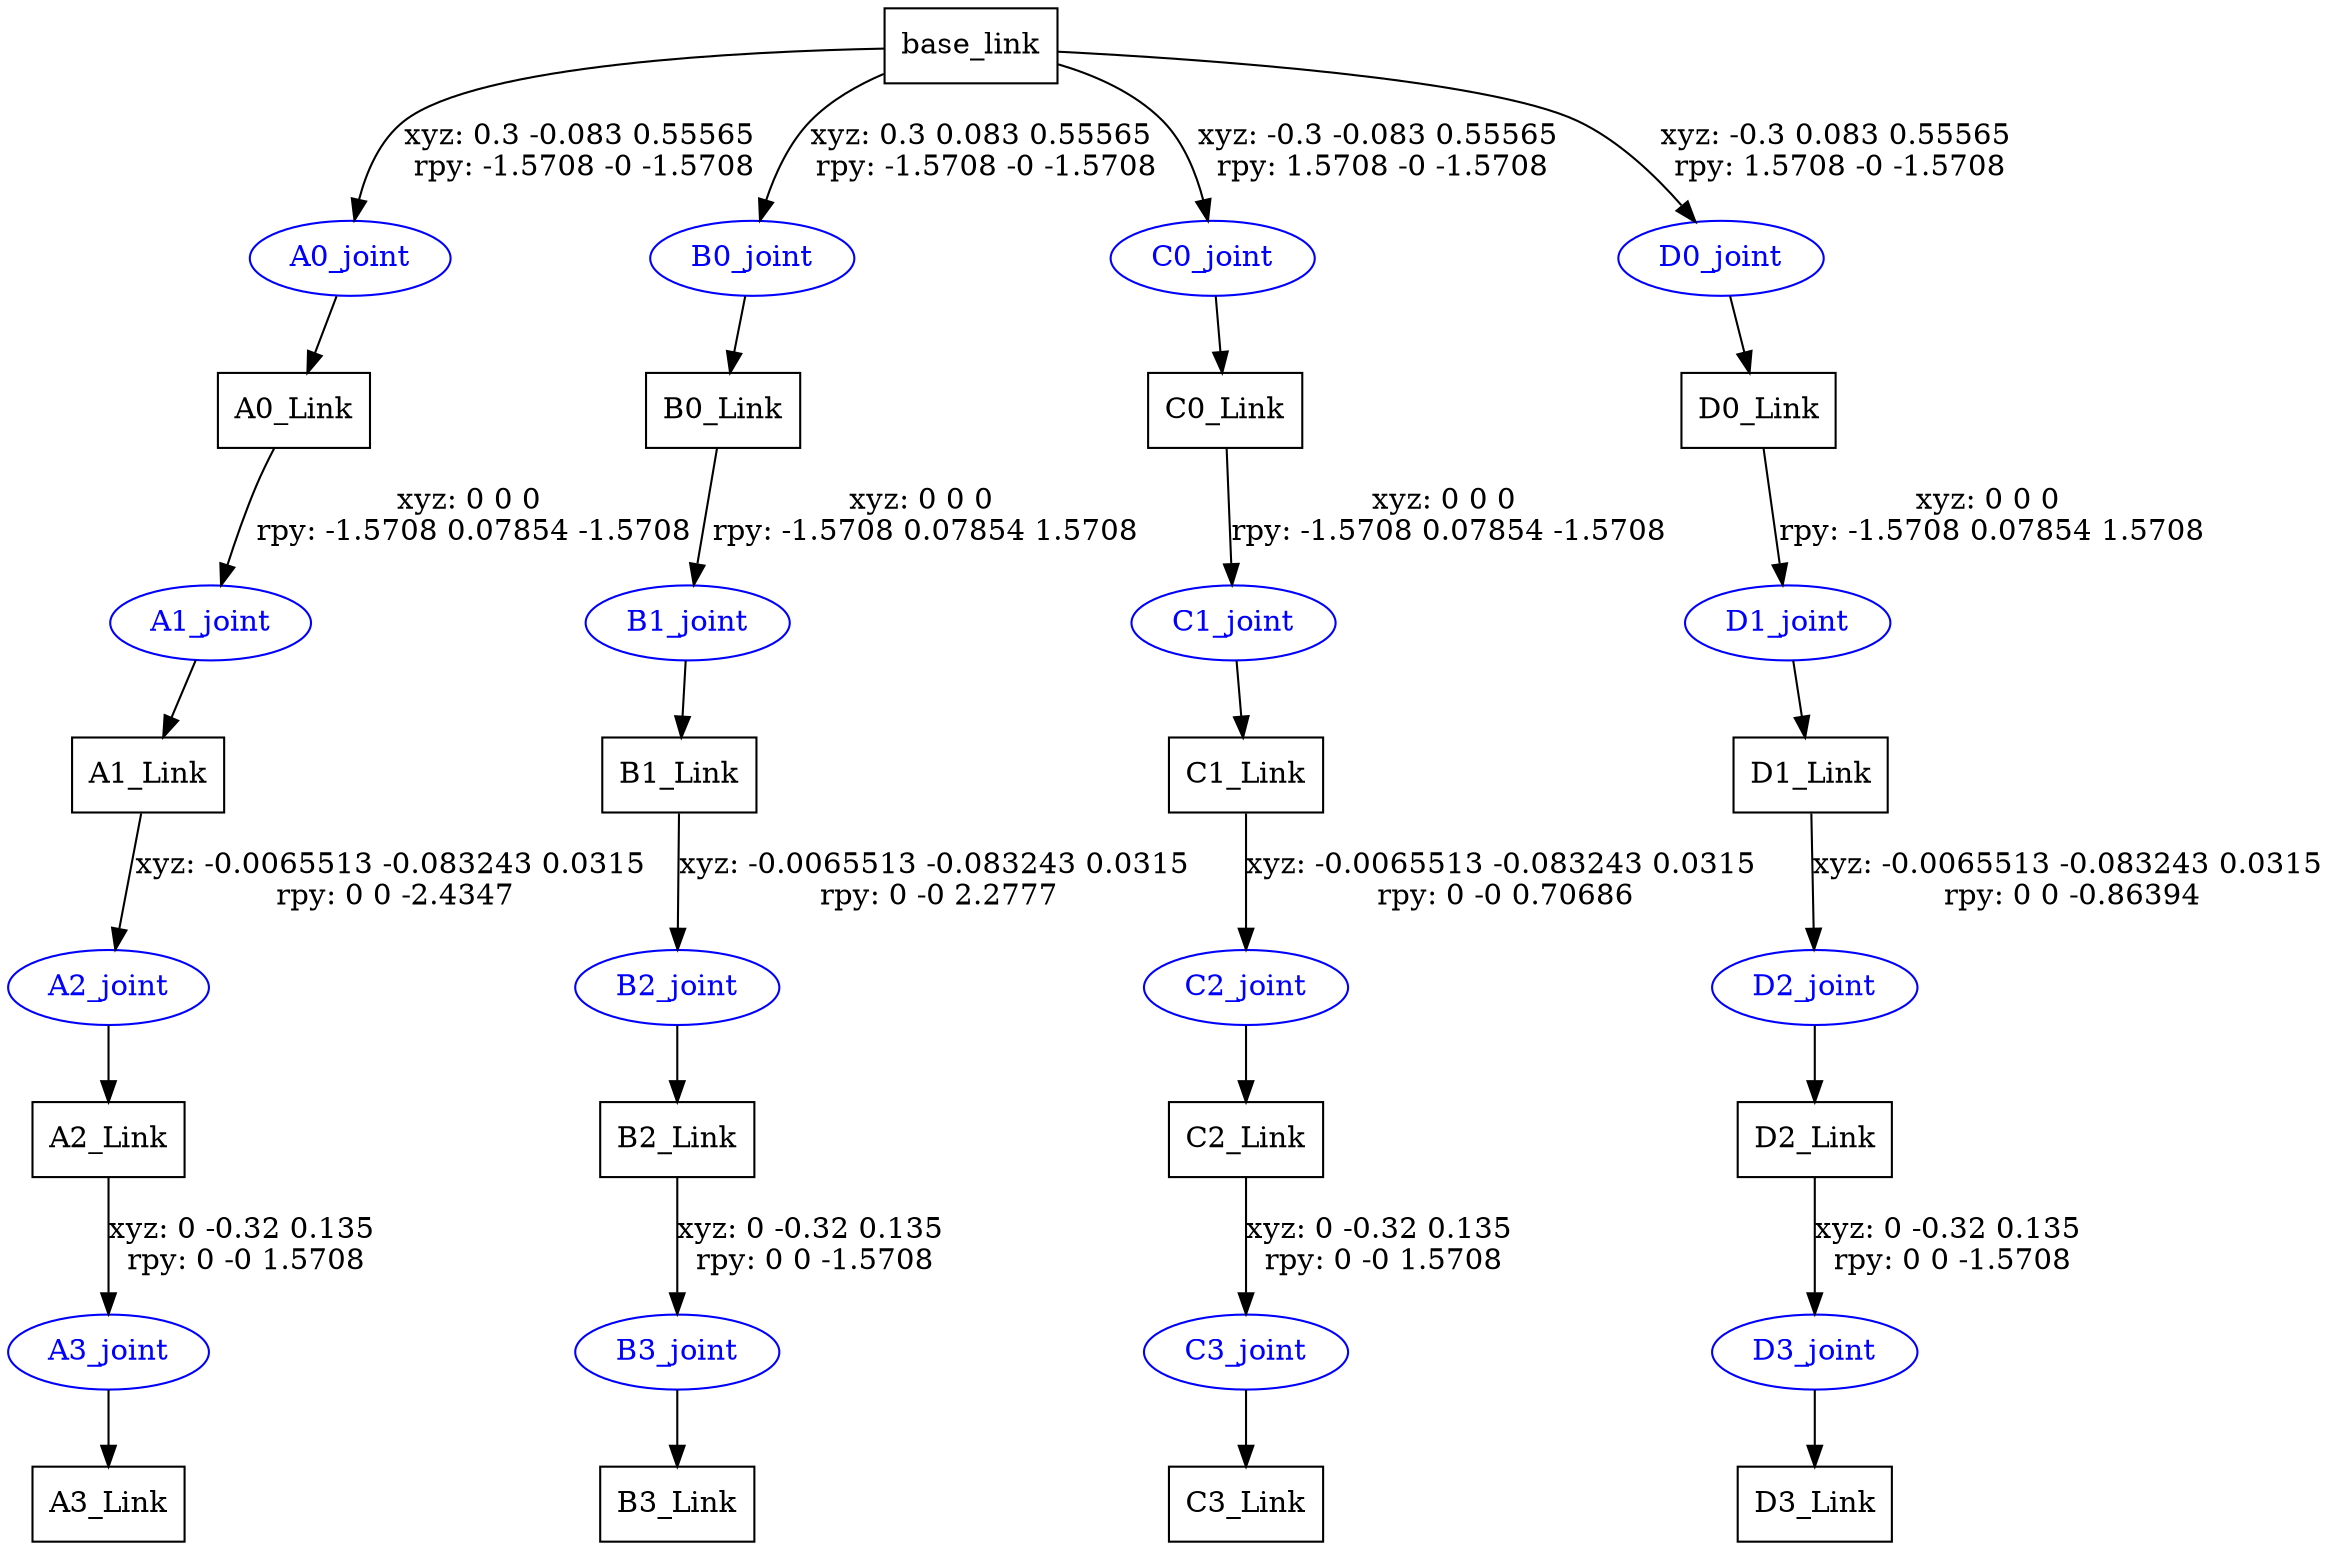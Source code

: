 digraph G {
node [shape=box];
"base_link" [label="base_link"];
"A0_Link" [label="A0_Link"];
"A1_Link" [label="A1_Link"];
"A2_Link" [label="A2_Link"];
"A3_Link" [label="A3_Link"];
"B0_Link" [label="B0_Link"];
"B1_Link" [label="B1_Link"];
"B2_Link" [label="B2_Link"];
"B3_Link" [label="B3_Link"];
"C0_Link" [label="C0_Link"];
"C1_Link" [label="C1_Link"];
"C2_Link" [label="C2_Link"];
"C3_Link" [label="C3_Link"];
"D0_Link" [label="D0_Link"];
"D1_Link" [label="D1_Link"];
"D2_Link" [label="D2_Link"];
"D3_Link" [label="D3_Link"];
node [shape=ellipse, color=blue, fontcolor=blue];
"base_link" -> "A0_joint" [label="xyz: 0.3 -0.083 0.55565 \nrpy: -1.5708 -0 -1.5708"]
"A0_joint" -> "A0_Link"
"A0_Link" -> "A1_joint" [label="xyz: 0 0 0 \nrpy: -1.5708 0.07854 -1.5708"]
"A1_joint" -> "A1_Link"
"A1_Link" -> "A2_joint" [label="xyz: -0.0065513 -0.083243 0.0315 \nrpy: 0 0 -2.4347"]
"A2_joint" -> "A2_Link"
"A2_Link" -> "A3_joint" [label="xyz: 0 -0.32 0.135 \nrpy: 0 -0 1.5708"]
"A3_joint" -> "A3_Link"
"base_link" -> "B0_joint" [label="xyz: 0.3 0.083 0.55565 \nrpy: -1.5708 -0 -1.5708"]
"B0_joint" -> "B0_Link"
"B0_Link" -> "B1_joint" [label="xyz: 0 0 0 \nrpy: -1.5708 0.07854 1.5708"]
"B1_joint" -> "B1_Link"
"B1_Link" -> "B2_joint" [label="xyz: -0.0065513 -0.083243 0.0315 \nrpy: 0 -0 2.2777"]
"B2_joint" -> "B2_Link"
"B2_Link" -> "B3_joint" [label="xyz: 0 -0.32 0.135 \nrpy: 0 0 -1.5708"]
"B3_joint" -> "B3_Link"
"base_link" -> "C0_joint" [label="xyz: -0.3 -0.083 0.55565 \nrpy: 1.5708 -0 -1.5708"]
"C0_joint" -> "C0_Link"
"C0_Link" -> "C1_joint" [label="xyz: 0 0 0 \nrpy: -1.5708 0.07854 -1.5708"]
"C1_joint" -> "C1_Link"
"C1_Link" -> "C2_joint" [label="xyz: -0.0065513 -0.083243 0.0315 \nrpy: 0 -0 0.70686"]
"C2_joint" -> "C2_Link"
"C2_Link" -> "C3_joint" [label="xyz: 0 -0.32 0.135 \nrpy: 0 -0 1.5708"]
"C3_joint" -> "C3_Link"
"base_link" -> "D0_joint" [label="xyz: -0.3 0.083 0.55565 \nrpy: 1.5708 -0 -1.5708"]
"D0_joint" -> "D0_Link"
"D0_Link" -> "D1_joint" [label="xyz: 0 0 0 \nrpy: -1.5708 0.07854 1.5708"]
"D1_joint" -> "D1_Link"
"D1_Link" -> "D2_joint" [label="xyz: -0.0065513 -0.083243 0.0315 \nrpy: 0 0 -0.86394"]
"D2_joint" -> "D2_Link"
"D2_Link" -> "D3_joint" [label="xyz: 0 -0.32 0.135 \nrpy: 0 0 -1.5708"]
"D3_joint" -> "D3_Link"
}
